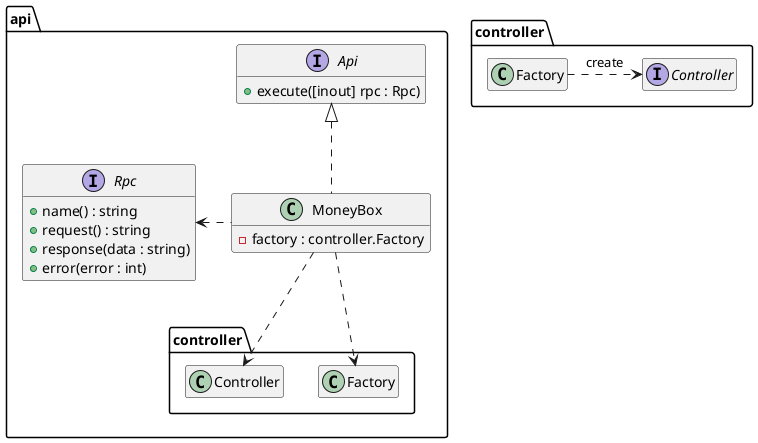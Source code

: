 @startuml
hide empty members
namespace api {
    interface Rpc {
        + name() : string
        + request() : string
        + response(data : string)
        + error(error : int)
    }
    interface Api {
        + execute([inout] rpc : Rpc)
    }
    class MoneyBox {
        - factory : controller.Factory
    }

    Api <|.. MoneyBox
    Rpc <. MoneyBox
    MoneyBox ..> controller.Controller
    MoneyBox ..> controller.Factory
}
namespace controller {
    interface Controller
    class Factory

    Factory .> Controller : create
}
@enduml
